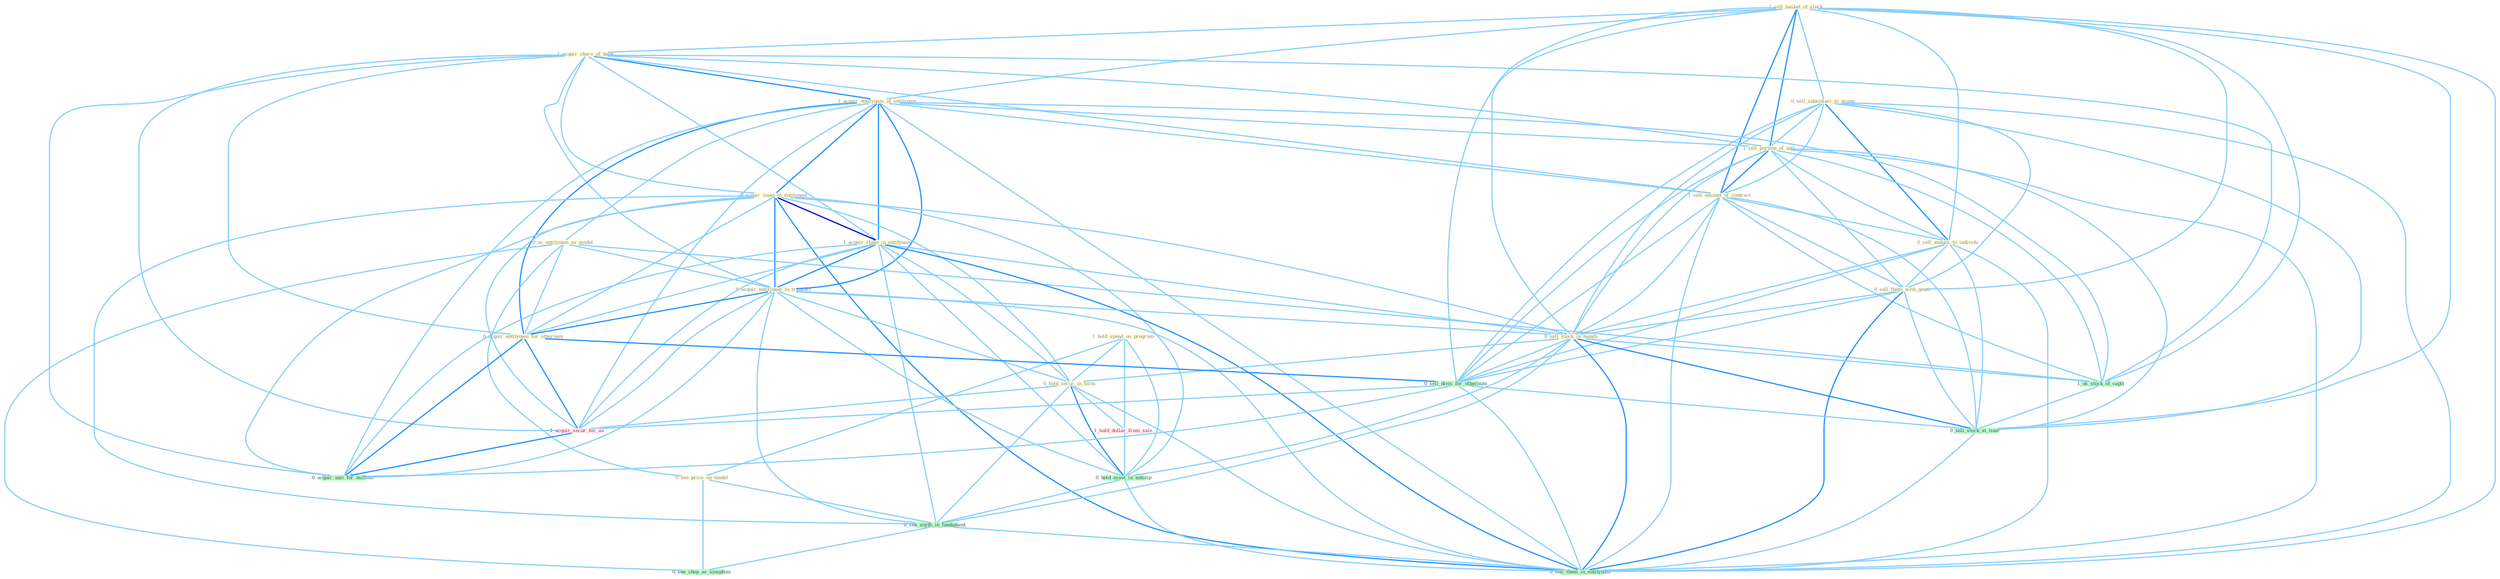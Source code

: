 Graph G{ 
    node
    [shape=polygon,style=filled,width=.5,height=.06,color="#BDFCC9",fixedsize=true,fontsize=4,
    fontcolor="#2f4f4f"];
    {node
    [color="#ffffe0", fontcolor="#8b7d6b"] "1_sell_basket_of_stock " "1_acquir_share_of_bank " "0_sell_subsidiari_to_group " "1_acquir_entitynam_of_entitynam " "0_acquir_imag_in_entitynam " "1_hold_spend_on_program " "1_sell_portion_of_unit " "0_us_entitynam_as_model " "1_acquir_stake_in_entitynam " "1_sell_amount_of_contract " "0_acquir_entitynam_in_transact " "0_sell_annuiti_to_individu " "0_sell_them_with_gener " "0_sell_stock_in_month " "0_hold_secur_in_term " "0_acquir_entitynam_for_othernum " "0_see_price_on_model "}
{node [color="#fff0f5", fontcolor="#b22222"] "1_acquir_secur_for_an " "1_hold_dollar_from_sale "}
edge [color="#B0E2FF"];

	"1_sell_basket_of_stock " -- "1_acquir_share_of_bank " [w="1", color="#87cefa" ];
	"1_sell_basket_of_stock " -- "0_sell_subsidiari_to_group " [w="1", color="#87cefa" ];
	"1_sell_basket_of_stock " -- "1_acquir_entitynam_of_entitynam " [w="1", color="#87cefa" ];
	"1_sell_basket_of_stock " -- "1_sell_portion_of_unit " [w="2", color="#1e90ff" , len=0.8];
	"1_sell_basket_of_stock " -- "1_sell_amount_of_contract " [w="2", color="#1e90ff" , len=0.8];
	"1_sell_basket_of_stock " -- "0_sell_annuiti_to_individu " [w="1", color="#87cefa" ];
	"1_sell_basket_of_stock " -- "0_sell_them_with_gener " [w="1", color="#87cefa" ];
	"1_sell_basket_of_stock " -- "0_sell_stock_in_month " [w="1", color="#87cefa" ];
	"1_sell_basket_of_stock " -- "0_sell_divis_for_othernum " [w="1", color="#87cefa" ];
	"1_sell_basket_of_stock " -- "1_us_stock_of_capit " [w="1", color="#87cefa" ];
	"1_sell_basket_of_stock " -- "0_sell_stock_at_time " [w="1", color="#87cefa" ];
	"1_sell_basket_of_stock " -- "0_sell_them_in_entitynam " [w="1", color="#87cefa" ];
	"1_acquir_share_of_bank " -- "1_acquir_entitynam_of_entitynam " [w="2", color="#1e90ff" , len=0.8];
	"1_acquir_share_of_bank " -- "0_acquir_imag_in_entitynam " [w="1", color="#87cefa" ];
	"1_acquir_share_of_bank " -- "1_sell_portion_of_unit " [w="1", color="#87cefa" ];
	"1_acquir_share_of_bank " -- "1_acquir_stake_in_entitynam " [w="1", color="#87cefa" ];
	"1_acquir_share_of_bank " -- "1_sell_amount_of_contract " [w="1", color="#87cefa" ];
	"1_acquir_share_of_bank " -- "0_acquir_entitynam_in_transact " [w="1", color="#87cefa" ];
	"1_acquir_share_of_bank " -- "0_acquir_entitynam_for_othernum " [w="1", color="#87cefa" ];
	"1_acquir_share_of_bank " -- "1_acquir_secur_for_an " [w="1", color="#87cefa" ];
	"1_acquir_share_of_bank " -- "1_us_stock_of_capit " [w="1", color="#87cefa" ];
	"1_acquir_share_of_bank " -- "0_acquir_unit_for_million " [w="1", color="#87cefa" ];
	"0_sell_subsidiari_to_group " -- "1_sell_portion_of_unit " [w="1", color="#87cefa" ];
	"0_sell_subsidiari_to_group " -- "1_sell_amount_of_contract " [w="1", color="#87cefa" ];
	"0_sell_subsidiari_to_group " -- "0_sell_annuiti_to_individu " [w="2", color="#1e90ff" , len=0.8];
	"0_sell_subsidiari_to_group " -- "0_sell_them_with_gener " [w="1", color="#87cefa" ];
	"0_sell_subsidiari_to_group " -- "0_sell_stock_in_month " [w="1", color="#87cefa" ];
	"0_sell_subsidiari_to_group " -- "0_sell_divis_for_othernum " [w="1", color="#87cefa" ];
	"0_sell_subsidiari_to_group " -- "0_sell_stock_at_time " [w="1", color="#87cefa" ];
	"0_sell_subsidiari_to_group " -- "0_sell_them_in_entitynam " [w="1", color="#87cefa" ];
	"1_acquir_entitynam_of_entitynam " -- "0_acquir_imag_in_entitynam " [w="2", color="#1e90ff" , len=0.8];
	"1_acquir_entitynam_of_entitynam " -- "1_sell_portion_of_unit " [w="1", color="#87cefa" ];
	"1_acquir_entitynam_of_entitynam " -- "0_us_entitynam_as_model " [w="1", color="#87cefa" ];
	"1_acquir_entitynam_of_entitynam " -- "1_acquir_stake_in_entitynam " [w="2", color="#1e90ff" , len=0.8];
	"1_acquir_entitynam_of_entitynam " -- "1_sell_amount_of_contract " [w="1", color="#87cefa" ];
	"1_acquir_entitynam_of_entitynam " -- "0_acquir_entitynam_in_transact " [w="2", color="#1e90ff" , len=0.8];
	"1_acquir_entitynam_of_entitynam " -- "0_acquir_entitynam_for_othernum " [w="2", color="#1e90ff" , len=0.8];
	"1_acquir_entitynam_of_entitynam " -- "1_acquir_secur_for_an " [w="1", color="#87cefa" ];
	"1_acquir_entitynam_of_entitynam " -- "1_us_stock_of_capit " [w="1", color="#87cefa" ];
	"1_acquir_entitynam_of_entitynam " -- "0_acquir_unit_for_million " [w="1", color="#87cefa" ];
	"1_acquir_entitynam_of_entitynam " -- "0_sell_them_in_entitynam " [w="1", color="#87cefa" ];
	"0_acquir_imag_in_entitynam " -- "1_acquir_stake_in_entitynam " [w="3", color="#0000cd" , len=0.6];
	"0_acquir_imag_in_entitynam " -- "0_acquir_entitynam_in_transact " [w="2", color="#1e90ff" , len=0.8];
	"0_acquir_imag_in_entitynam " -- "0_sell_stock_in_month " [w="1", color="#87cefa" ];
	"0_acquir_imag_in_entitynam " -- "0_hold_secur_in_term " [w="1", color="#87cefa" ];
	"0_acquir_imag_in_entitynam " -- "0_acquir_entitynam_for_othernum " [w="1", color="#87cefa" ];
	"0_acquir_imag_in_entitynam " -- "1_acquir_secur_for_an " [w="1", color="#87cefa" ];
	"0_acquir_imag_in_entitynam " -- "0_hold_asset_in_anticip " [w="1", color="#87cefa" ];
	"0_acquir_imag_in_entitynam " -- "0_see_anyth_in_fundament " [w="1", color="#87cefa" ];
	"0_acquir_imag_in_entitynam " -- "0_acquir_unit_for_million " [w="1", color="#87cefa" ];
	"0_acquir_imag_in_entitynam " -- "0_sell_them_in_entitynam " [w="2", color="#1e90ff" , len=0.8];
	"1_hold_spend_on_program " -- "0_hold_secur_in_term " [w="1", color="#87cefa" ];
	"1_hold_spend_on_program " -- "0_see_price_on_model " [w="1", color="#87cefa" ];
	"1_hold_spend_on_program " -- "1_hold_dollar_from_sale " [w="1", color="#87cefa" ];
	"1_hold_spend_on_program " -- "0_hold_asset_in_anticip " [w="1", color="#87cefa" ];
	"1_sell_portion_of_unit " -- "1_sell_amount_of_contract " [w="2", color="#1e90ff" , len=0.8];
	"1_sell_portion_of_unit " -- "0_sell_annuiti_to_individu " [w="1", color="#87cefa" ];
	"1_sell_portion_of_unit " -- "0_sell_them_with_gener " [w="1", color="#87cefa" ];
	"1_sell_portion_of_unit " -- "0_sell_stock_in_month " [w="1", color="#87cefa" ];
	"1_sell_portion_of_unit " -- "0_sell_divis_for_othernum " [w="1", color="#87cefa" ];
	"1_sell_portion_of_unit " -- "1_us_stock_of_capit " [w="1", color="#87cefa" ];
	"1_sell_portion_of_unit " -- "0_sell_stock_at_time " [w="1", color="#87cefa" ];
	"1_sell_portion_of_unit " -- "0_sell_them_in_entitynam " [w="1", color="#87cefa" ];
	"0_us_entitynam_as_model " -- "0_acquir_entitynam_in_transact " [w="1", color="#87cefa" ];
	"0_us_entitynam_as_model " -- "0_acquir_entitynam_for_othernum " [w="1", color="#87cefa" ];
	"0_us_entitynam_as_model " -- "0_see_price_on_model " [w="1", color="#87cefa" ];
	"0_us_entitynam_as_model " -- "1_us_stock_of_capit " [w="1", color="#87cefa" ];
	"0_us_entitynam_as_model " -- "0_see_shop_as_symptom " [w="1", color="#87cefa" ];
	"1_acquir_stake_in_entitynam " -- "0_acquir_entitynam_in_transact " [w="2", color="#1e90ff" , len=0.8];
	"1_acquir_stake_in_entitynam " -- "0_sell_stock_in_month " [w="1", color="#87cefa" ];
	"1_acquir_stake_in_entitynam " -- "0_hold_secur_in_term " [w="1", color="#87cefa" ];
	"1_acquir_stake_in_entitynam " -- "0_acquir_entitynam_for_othernum " [w="1", color="#87cefa" ];
	"1_acquir_stake_in_entitynam " -- "1_acquir_secur_for_an " [w="1", color="#87cefa" ];
	"1_acquir_stake_in_entitynam " -- "0_hold_asset_in_anticip " [w="1", color="#87cefa" ];
	"1_acquir_stake_in_entitynam " -- "0_see_anyth_in_fundament " [w="1", color="#87cefa" ];
	"1_acquir_stake_in_entitynam " -- "0_acquir_unit_for_million " [w="1", color="#87cefa" ];
	"1_acquir_stake_in_entitynam " -- "0_sell_them_in_entitynam " [w="2", color="#1e90ff" , len=0.8];
	"1_sell_amount_of_contract " -- "0_sell_annuiti_to_individu " [w="1", color="#87cefa" ];
	"1_sell_amount_of_contract " -- "0_sell_them_with_gener " [w="1", color="#87cefa" ];
	"1_sell_amount_of_contract " -- "0_sell_stock_in_month " [w="1", color="#87cefa" ];
	"1_sell_amount_of_contract " -- "0_sell_divis_for_othernum " [w="1", color="#87cefa" ];
	"1_sell_amount_of_contract " -- "1_us_stock_of_capit " [w="1", color="#87cefa" ];
	"1_sell_amount_of_contract " -- "0_sell_stock_at_time " [w="1", color="#87cefa" ];
	"1_sell_amount_of_contract " -- "0_sell_them_in_entitynam " [w="1", color="#87cefa" ];
	"0_acquir_entitynam_in_transact " -- "0_sell_stock_in_month " [w="1", color="#87cefa" ];
	"0_acquir_entitynam_in_transact " -- "0_hold_secur_in_term " [w="1", color="#87cefa" ];
	"0_acquir_entitynam_in_transact " -- "0_acquir_entitynam_for_othernum " [w="2", color="#1e90ff" , len=0.8];
	"0_acquir_entitynam_in_transact " -- "1_acquir_secur_for_an " [w="1", color="#87cefa" ];
	"0_acquir_entitynam_in_transact " -- "0_hold_asset_in_anticip " [w="1", color="#87cefa" ];
	"0_acquir_entitynam_in_transact " -- "0_see_anyth_in_fundament " [w="1", color="#87cefa" ];
	"0_acquir_entitynam_in_transact " -- "0_acquir_unit_for_million " [w="1", color="#87cefa" ];
	"0_acquir_entitynam_in_transact " -- "0_sell_them_in_entitynam " [w="1", color="#87cefa" ];
	"0_sell_annuiti_to_individu " -- "0_sell_them_with_gener " [w="1", color="#87cefa" ];
	"0_sell_annuiti_to_individu " -- "0_sell_stock_in_month " [w="1", color="#87cefa" ];
	"0_sell_annuiti_to_individu " -- "0_sell_divis_for_othernum " [w="1", color="#87cefa" ];
	"0_sell_annuiti_to_individu " -- "0_sell_stock_at_time " [w="1", color="#87cefa" ];
	"0_sell_annuiti_to_individu " -- "0_sell_them_in_entitynam " [w="1", color="#87cefa" ];
	"0_sell_them_with_gener " -- "0_sell_stock_in_month " [w="1", color="#87cefa" ];
	"0_sell_them_with_gener " -- "0_sell_divis_for_othernum " [w="1", color="#87cefa" ];
	"0_sell_them_with_gener " -- "0_sell_stock_at_time " [w="1", color="#87cefa" ];
	"0_sell_them_with_gener " -- "0_sell_them_in_entitynam " [w="2", color="#1e90ff" , len=0.8];
	"0_sell_stock_in_month " -- "0_hold_secur_in_term " [w="1", color="#87cefa" ];
	"0_sell_stock_in_month " -- "0_sell_divis_for_othernum " [w="1", color="#87cefa" ];
	"0_sell_stock_in_month " -- "1_us_stock_of_capit " [w="1", color="#87cefa" ];
	"0_sell_stock_in_month " -- "0_hold_asset_in_anticip " [w="1", color="#87cefa" ];
	"0_sell_stock_in_month " -- "0_sell_stock_at_time " [w="2", color="#1e90ff" , len=0.8];
	"0_sell_stock_in_month " -- "0_see_anyth_in_fundament " [w="1", color="#87cefa" ];
	"0_sell_stock_in_month " -- "0_sell_them_in_entitynam " [w="2", color="#1e90ff" , len=0.8];
	"0_hold_secur_in_term " -- "1_acquir_secur_for_an " [w="1", color="#87cefa" ];
	"0_hold_secur_in_term " -- "1_hold_dollar_from_sale " [w="1", color="#87cefa" ];
	"0_hold_secur_in_term " -- "0_hold_asset_in_anticip " [w="2", color="#1e90ff" , len=0.8];
	"0_hold_secur_in_term " -- "0_see_anyth_in_fundament " [w="1", color="#87cefa" ];
	"0_hold_secur_in_term " -- "0_sell_them_in_entitynam " [w="1", color="#87cefa" ];
	"0_acquir_entitynam_for_othernum " -- "0_sell_divis_for_othernum " [w="2", color="#1e90ff" , len=0.8];
	"0_acquir_entitynam_for_othernum " -- "1_acquir_secur_for_an " [w="2", color="#1e90ff" , len=0.8];
	"0_acquir_entitynam_for_othernum " -- "0_acquir_unit_for_million " [w="2", color="#1e90ff" , len=0.8];
	"0_see_price_on_model " -- "0_see_anyth_in_fundament " [w="1", color="#87cefa" ];
	"0_see_price_on_model " -- "0_see_shop_as_symptom " [w="1", color="#87cefa" ];
	"0_sell_divis_for_othernum " -- "1_acquir_secur_for_an " [w="1", color="#87cefa" ];
	"0_sell_divis_for_othernum " -- "0_sell_stock_at_time " [w="1", color="#87cefa" ];
	"0_sell_divis_for_othernum " -- "0_acquir_unit_for_million " [w="1", color="#87cefa" ];
	"0_sell_divis_for_othernum " -- "0_sell_them_in_entitynam " [w="1", color="#87cefa" ];
	"1_acquir_secur_for_an " -- "0_acquir_unit_for_million " [w="2", color="#1e90ff" , len=0.8];
	"1_us_stock_of_capit " -- "0_sell_stock_at_time " [w="1", color="#87cefa" ];
	"1_hold_dollar_from_sale " -- "0_hold_asset_in_anticip " [w="1", color="#87cefa" ];
	"0_hold_asset_in_anticip " -- "0_see_anyth_in_fundament " [w="1", color="#87cefa" ];
	"0_hold_asset_in_anticip " -- "0_sell_them_in_entitynam " [w="1", color="#87cefa" ];
	"0_sell_stock_at_time " -- "0_sell_them_in_entitynam " [w="1", color="#87cefa" ];
	"0_see_anyth_in_fundament " -- "0_see_shop_as_symptom " [w="1", color="#87cefa" ];
	"0_see_anyth_in_fundament " -- "0_sell_them_in_entitynam " [w="1", color="#87cefa" ];
}